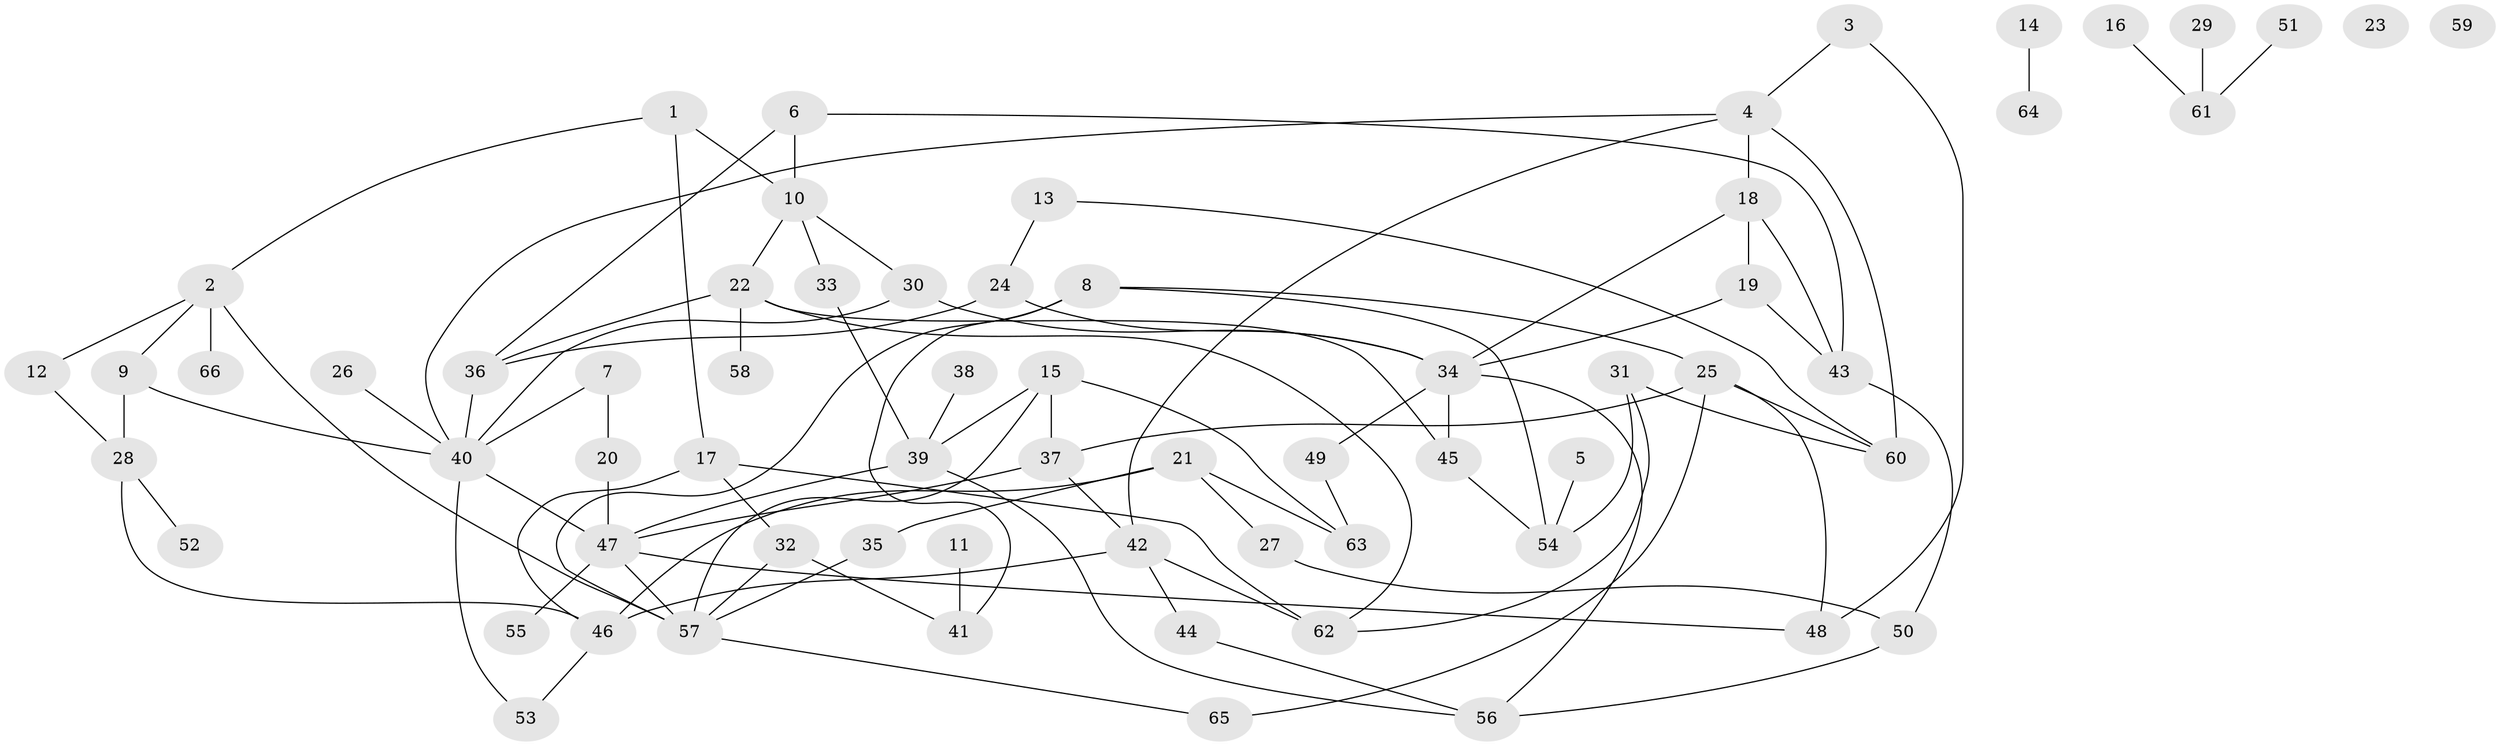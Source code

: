 // Generated by graph-tools (version 1.1) at 2025/33/03/09/25 02:33:29]
// undirected, 66 vertices, 100 edges
graph export_dot {
graph [start="1"]
  node [color=gray90,style=filled];
  1;
  2;
  3;
  4;
  5;
  6;
  7;
  8;
  9;
  10;
  11;
  12;
  13;
  14;
  15;
  16;
  17;
  18;
  19;
  20;
  21;
  22;
  23;
  24;
  25;
  26;
  27;
  28;
  29;
  30;
  31;
  32;
  33;
  34;
  35;
  36;
  37;
  38;
  39;
  40;
  41;
  42;
  43;
  44;
  45;
  46;
  47;
  48;
  49;
  50;
  51;
  52;
  53;
  54;
  55;
  56;
  57;
  58;
  59;
  60;
  61;
  62;
  63;
  64;
  65;
  66;
  1 -- 2;
  1 -- 10;
  1 -- 17;
  2 -- 9;
  2 -- 12;
  2 -- 57;
  2 -- 66;
  3 -- 4;
  3 -- 48;
  4 -- 18;
  4 -- 40;
  4 -- 42;
  4 -- 60;
  5 -- 54;
  6 -- 10;
  6 -- 36;
  6 -- 43;
  7 -- 20;
  7 -- 40;
  8 -- 25;
  8 -- 41;
  8 -- 54;
  8 -- 57;
  9 -- 28;
  9 -- 40;
  10 -- 22;
  10 -- 30;
  10 -- 33;
  11 -- 41;
  12 -- 28;
  13 -- 24;
  13 -- 60;
  14 -- 64;
  15 -- 37;
  15 -- 39;
  15 -- 57;
  15 -- 63;
  16 -- 61;
  17 -- 32;
  17 -- 46;
  17 -- 62;
  18 -- 19;
  18 -- 34;
  18 -- 43;
  19 -- 34;
  19 -- 43;
  20 -- 47;
  21 -- 27;
  21 -- 35;
  21 -- 46;
  21 -- 63;
  22 -- 36;
  22 -- 45;
  22 -- 58;
  22 -- 62;
  24 -- 34;
  24 -- 36;
  25 -- 37;
  25 -- 48;
  25 -- 60;
  25 -- 65;
  26 -- 40;
  27 -- 50;
  28 -- 46;
  28 -- 52;
  29 -- 61;
  30 -- 34;
  30 -- 40;
  31 -- 54;
  31 -- 60;
  31 -- 62;
  32 -- 41;
  32 -- 57;
  33 -- 39;
  34 -- 45;
  34 -- 49;
  34 -- 56;
  35 -- 57;
  36 -- 40;
  37 -- 42;
  37 -- 47;
  38 -- 39;
  39 -- 47;
  39 -- 56;
  40 -- 47;
  40 -- 53;
  42 -- 44;
  42 -- 46;
  42 -- 62;
  43 -- 50;
  44 -- 56;
  45 -- 54;
  46 -- 53;
  47 -- 48;
  47 -- 55;
  47 -- 57;
  49 -- 63;
  50 -- 56;
  51 -- 61;
  57 -- 65;
}
